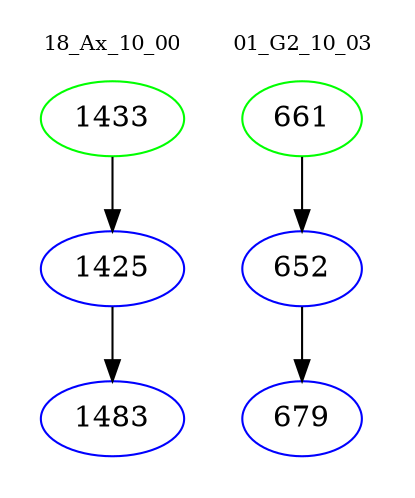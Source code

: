 digraph{
subgraph cluster_0 {
color = white
label = "18_Ax_10_00";
fontsize=10;
T0_1433 [label="1433", color="green"]
T0_1433 -> T0_1425 [color="black"]
T0_1425 [label="1425", color="blue"]
T0_1425 -> T0_1483 [color="black"]
T0_1483 [label="1483", color="blue"]
}
subgraph cluster_1 {
color = white
label = "01_G2_10_03";
fontsize=10;
T1_661 [label="661", color="green"]
T1_661 -> T1_652 [color="black"]
T1_652 [label="652", color="blue"]
T1_652 -> T1_679 [color="black"]
T1_679 [label="679", color="blue"]
}
}
